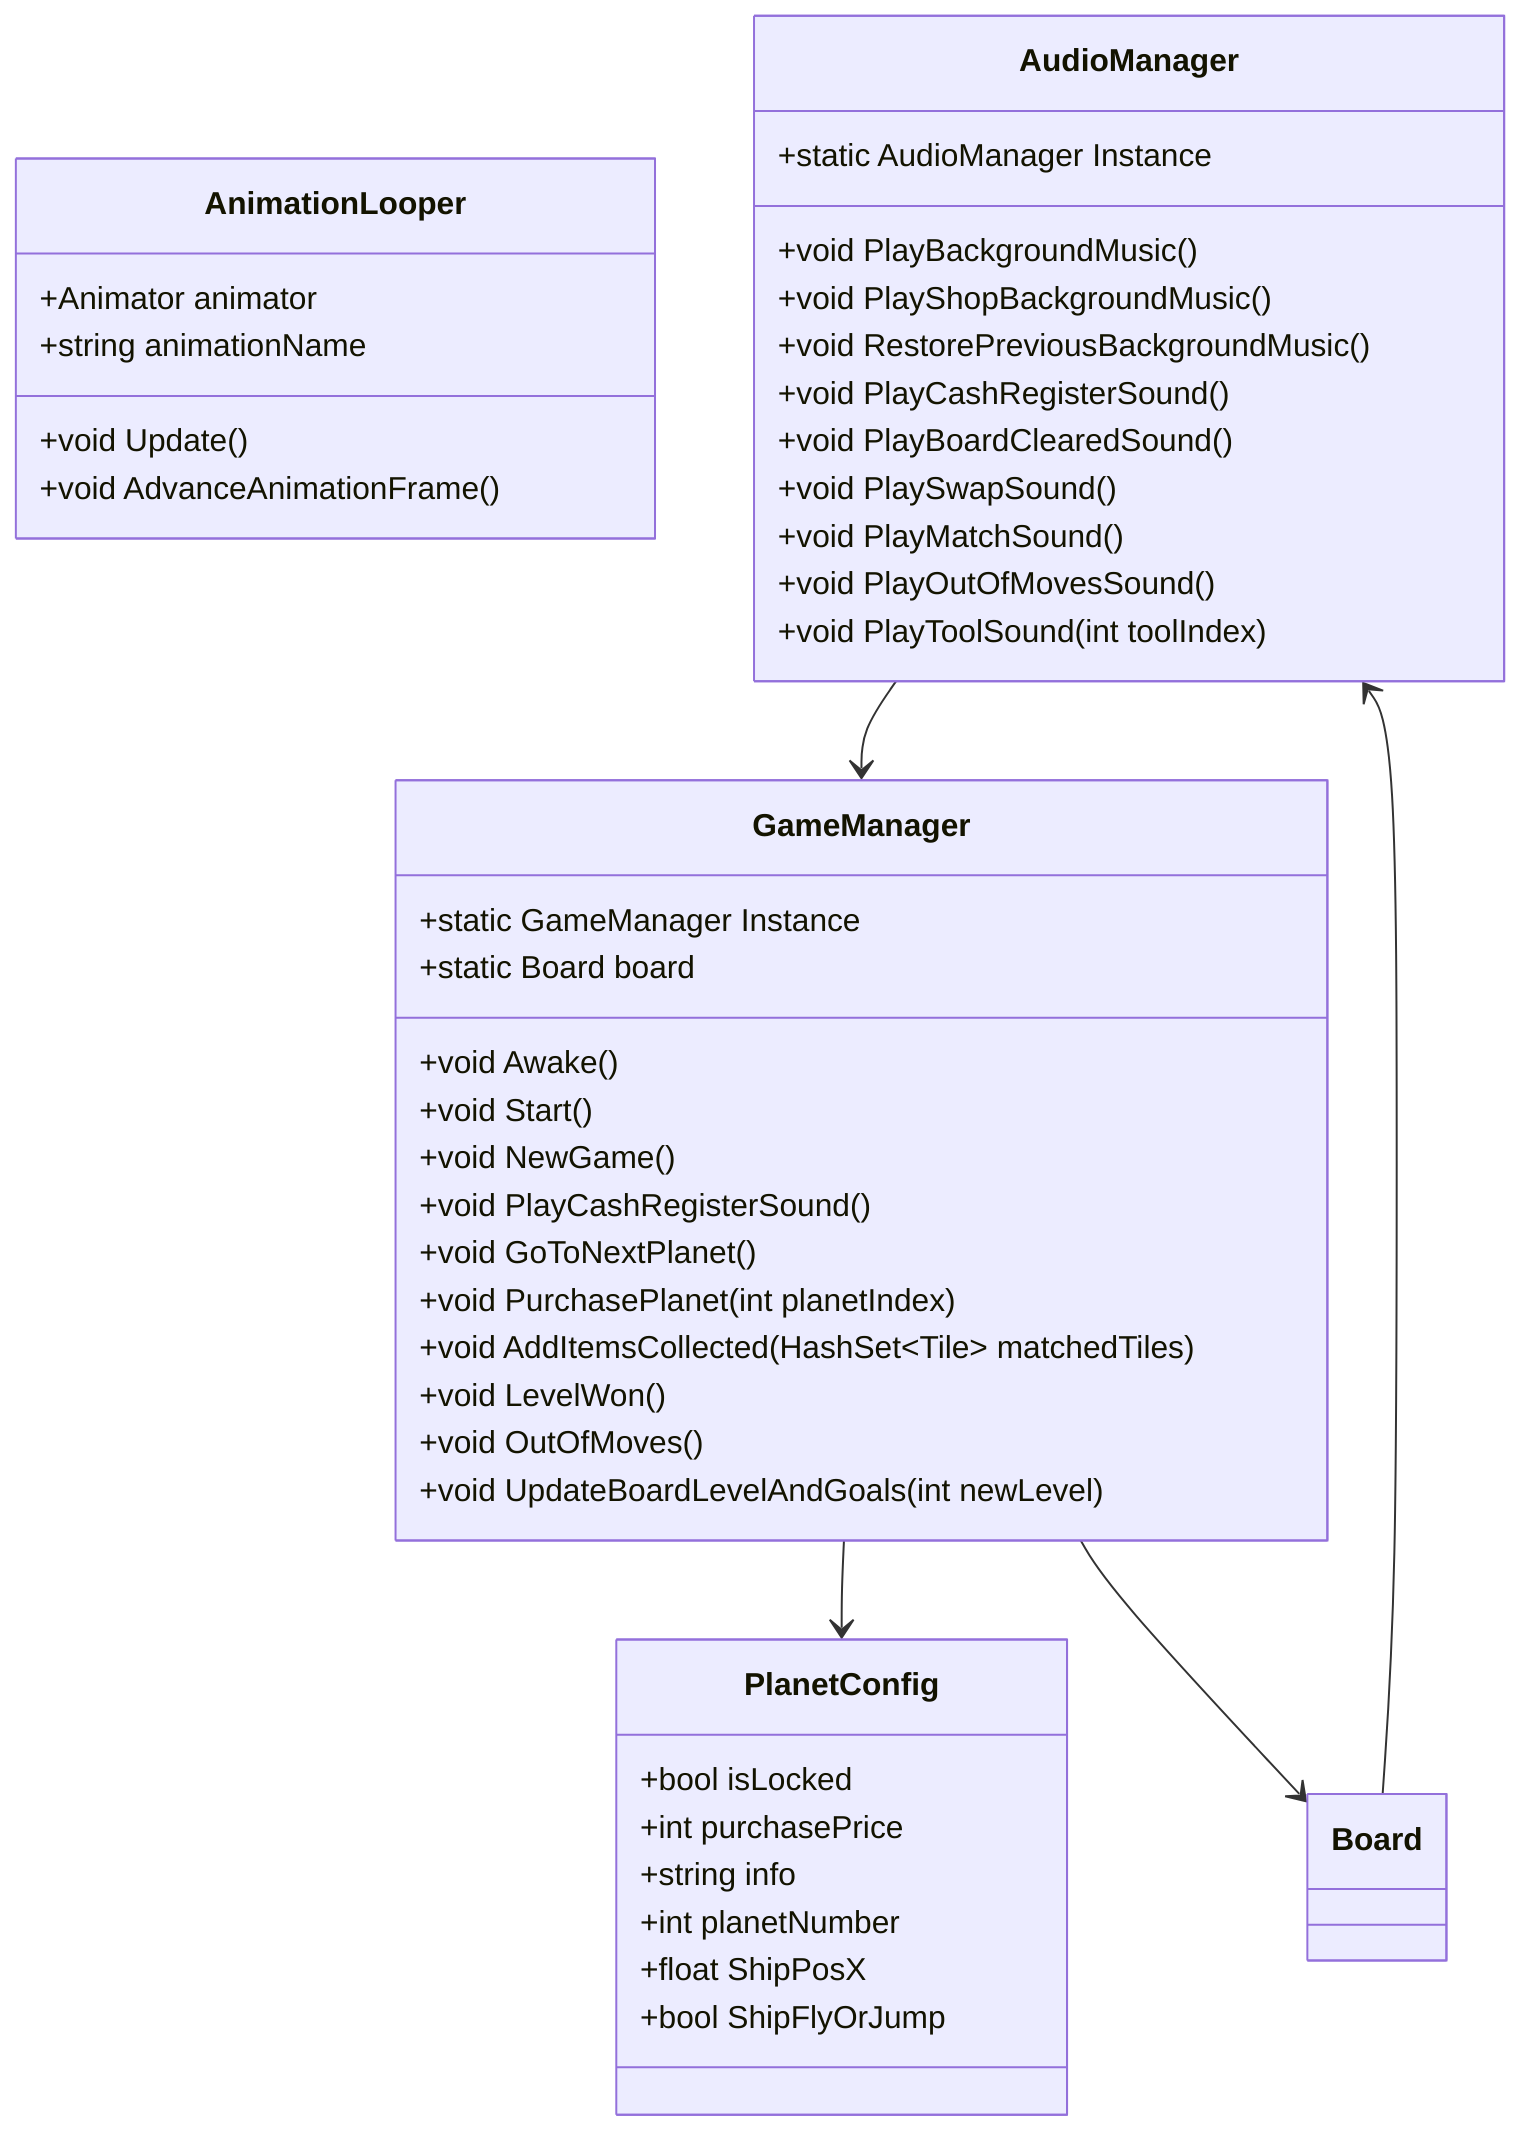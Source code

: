 classDiagram
    class AnimationLooper {
        +Animator animator
        +string animationName
        +void Update()
        +void AdvanceAnimationFrame()
    }
    
    class AudioManager {
        +static AudioManager Instance
        +void PlayBackgroundMusic()
        +void PlayShopBackgroundMusic()
        +void RestorePreviousBackgroundMusic()
        +void PlayCashRegisterSound()
        +void PlayBoardClearedSound()
        +void PlaySwapSound()
        +void PlayMatchSound()
        +void PlayOutOfMovesSound()
        +void PlayToolSound(int toolIndex)
    }
    
    class GameManager {
        +static GameManager Instance
        +static Board board
        +void Awake()
        +void Start()
        +void NewGame()
        +void PlayCashRegisterSound()
        +void GoToNextPlanet()
        +void PurchasePlanet(int planetIndex)
        +void AddItemsCollected(HashSet~Tile~ matchedTiles)
        +void LevelWon()
        +void OutOfMoves()
        +void UpdateBoardLevelAndGoals(int newLevel)
    }
    
    class PlanetConfig {
        +bool isLocked
        +int purchasePrice
        +string info
        +int planetNumber
        +float ShipPosX
        +bool ShipFlyOrJump
    }
    
    AudioManager --> GameManager
    GameManager --> PlanetConfig
    GameManager --> Board
    Board --> AudioManager